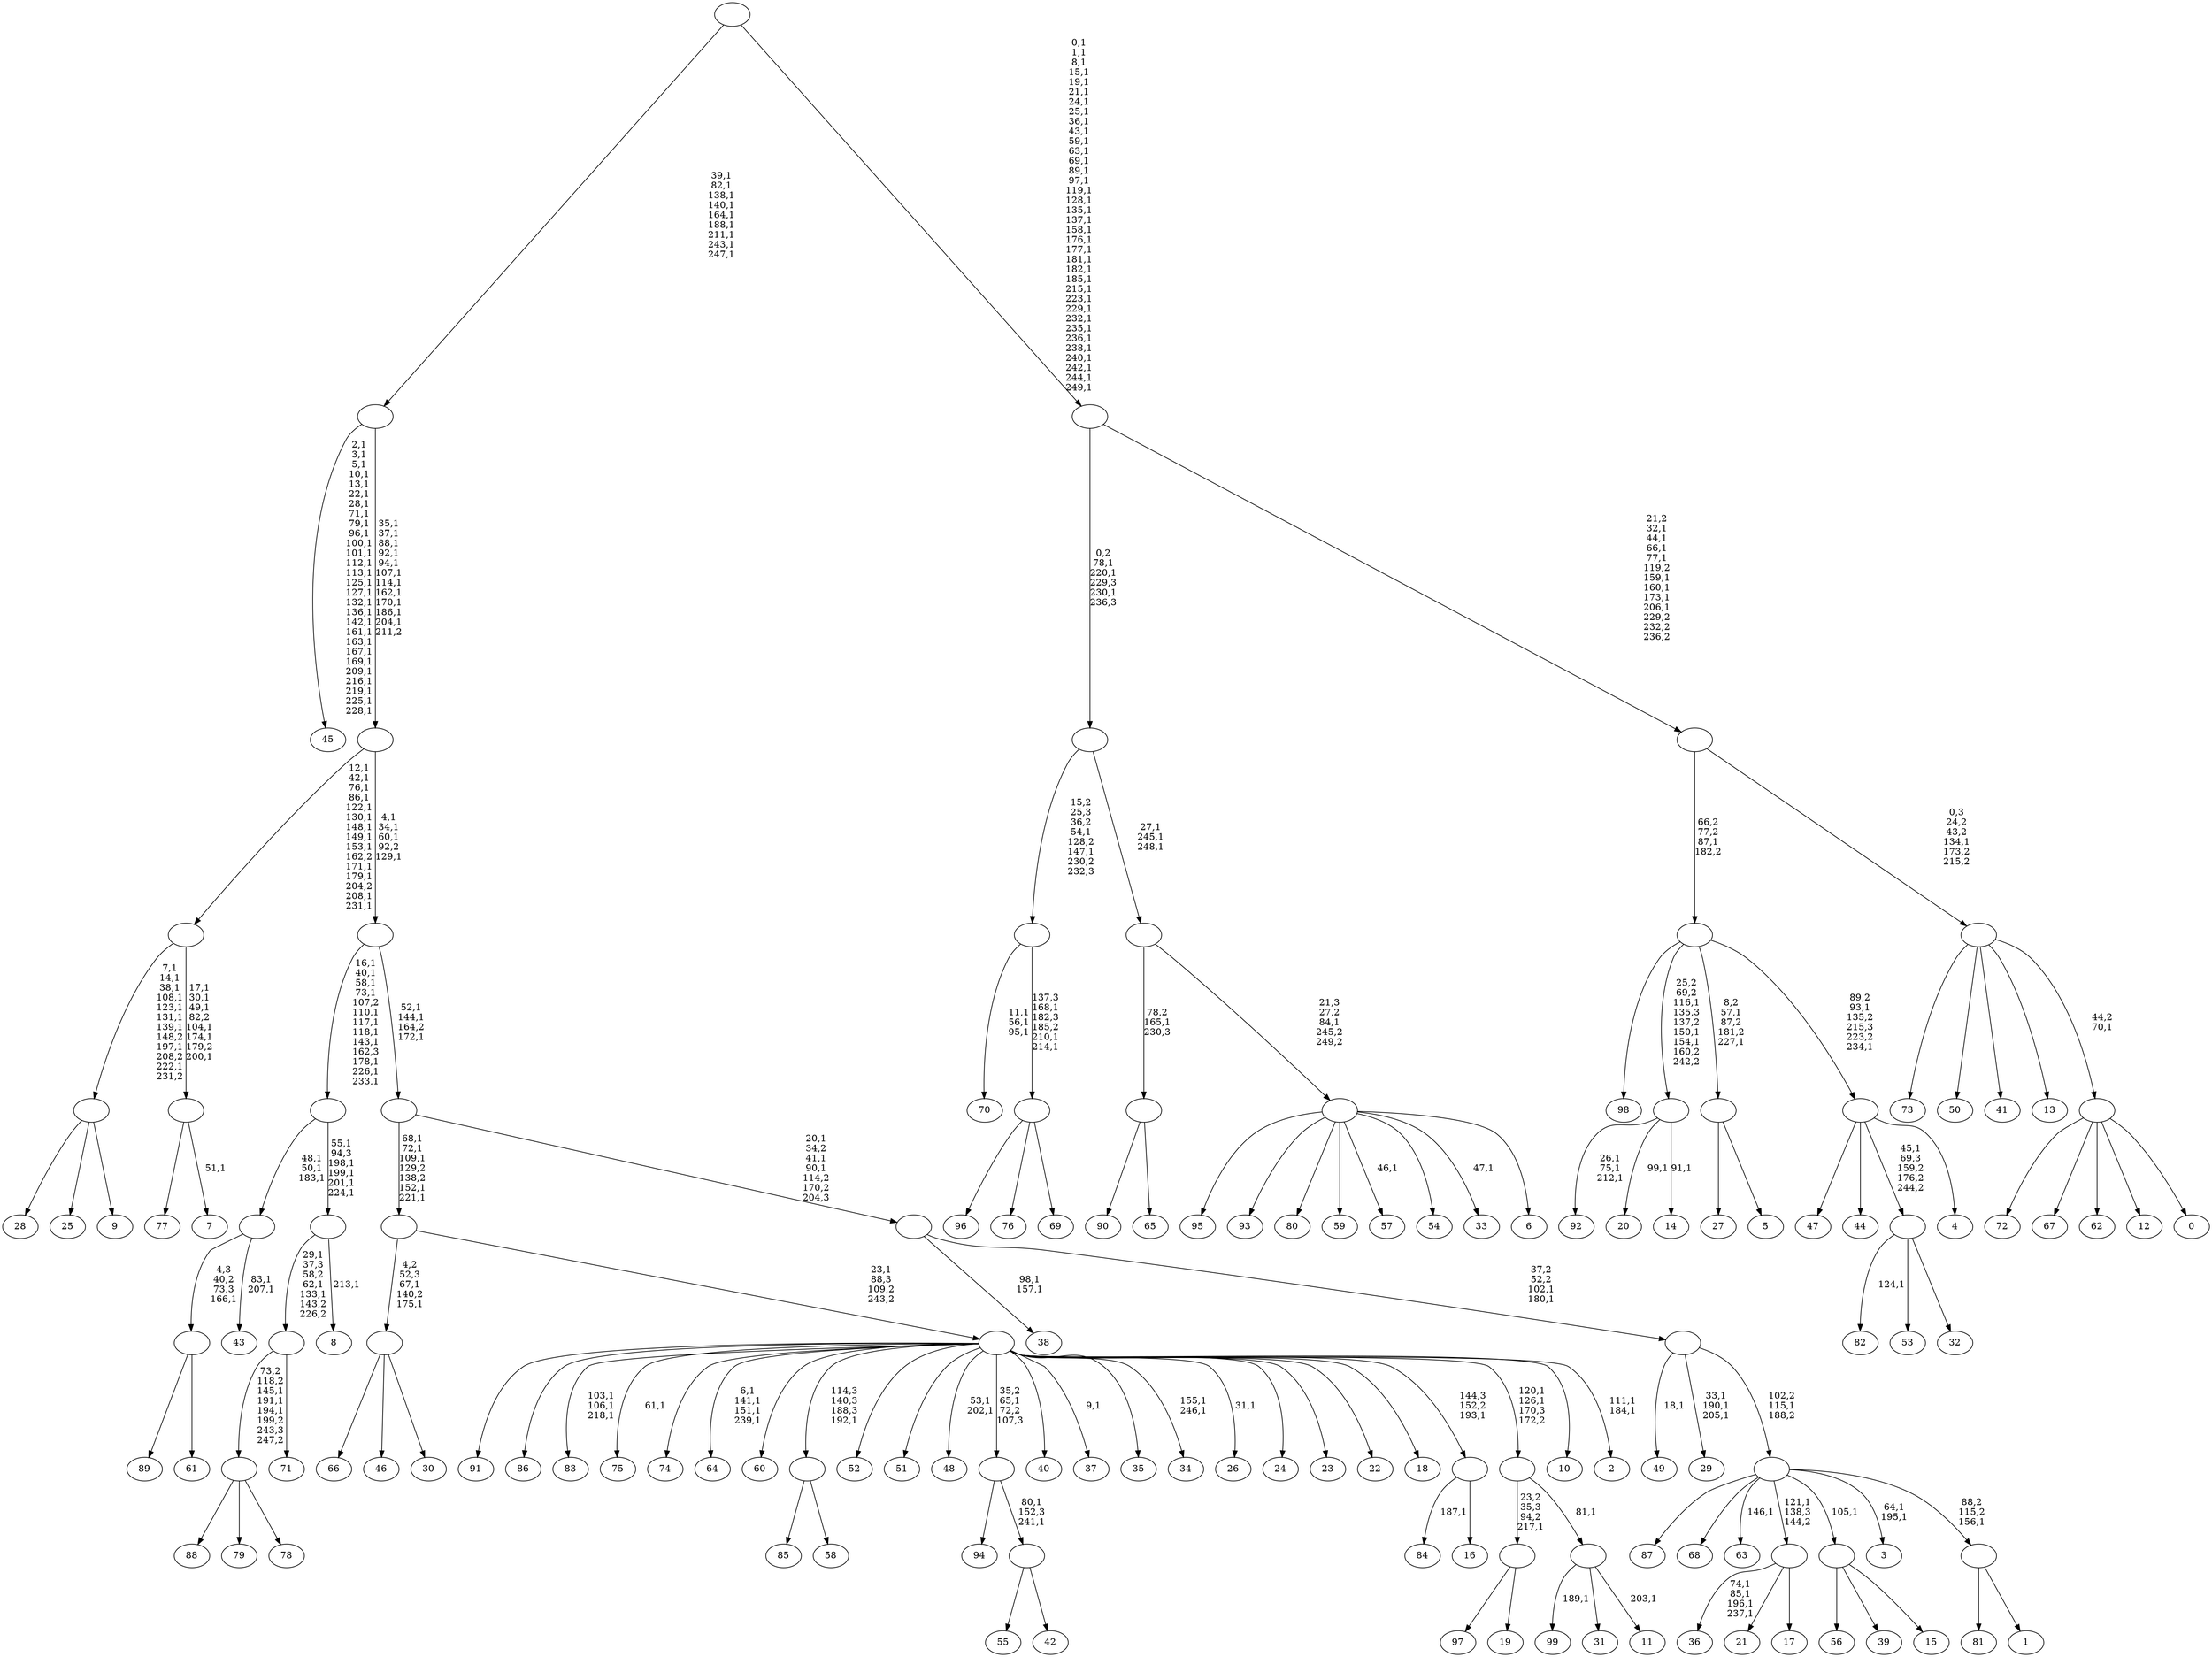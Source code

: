 digraph T {
	350 [label="99"]
	348 [label="98"]
	347 [label="97"]
	346 [label="96"]
	345 [label="95"]
	344 [label="94"]
	343 [label="93"]
	342 [label="92"]
	338 [label="91"]
	337 [label="90"]
	336 [label="89"]
	335 [label="88"]
	334 [label="87"]
	333 [label="86"]
	332 [label="85"]
	331 [label="84"]
	329 [label="83"]
	325 [label="82"]
	323 [label="81"]
	322 [label="80"]
	321 [label="79"]
	320 [label="78"]
	319 [label=""]
	316 [label="77"]
	315 [label="76"]
	314 [label="75"]
	312 [label="74"]
	311 [label="73"]
	310 [label="72"]
	309 [label="71"]
	308 [label=""]
	305 [label="70"]
	301 [label="69"]
	300 [label=""]
	297 [label=""]
	295 [label="68"]
	294 [label="67"]
	293 [label="66"]
	292 [label="65"]
	291 [label=""]
	290 [label="64"]
	285 [label="63"]
	283 [label="62"]
	282 [label="61"]
	281 [label=""]
	280 [label="60"]
	279 [label="59"]
	278 [label="58"]
	277 [label=""]
	276 [label="57"]
	274 [label="56"]
	273 [label="55"]
	272 [label="54"]
	271 [label="53"]
	270 [label="52"]
	269 [label="51"]
	268 [label="50"]
	267 [label="49"]
	265 [label="48"]
	262 [label="47"]
	261 [label="46"]
	260 [label="45"]
	231 [label="44"]
	230 [label="43"]
	227 [label=""]
	224 [label="42"]
	223 [label=""]
	221 [label=""]
	220 [label="41"]
	219 [label="40"]
	218 [label="39"]
	217 [label="38"]
	214 [label="37"]
	212 [label="36"]
	207 [label="35"]
	206 [label="34"]
	203 [label="33"]
	201 [label="32"]
	200 [label=""]
	199 [label="31"]
	198 [label="30"]
	197 [label=""]
	195 [label="29"]
	191 [label="28"]
	190 [label="27"]
	189 [label="26"]
	187 [label="25"]
	186 [label="24"]
	185 [label="23"]
	184 [label="22"]
	183 [label="21"]
	182 [label="20"]
	180 [label="19"]
	179 [label=""]
	178 [label="18"]
	177 [label="17"]
	176 [label=""]
	175 [label="16"]
	174 [label=""]
	173 [label="15"]
	172 [label=""]
	171 [label="14"]
	169 [label=""]
	166 [label="13"]
	165 [label="12"]
	164 [label="11"]
	162 [label=""]
	161 [label=""]
	159 [label="10"]
	158 [label="9"]
	157 [label=""]
	148 [label="8"]
	146 [label=""]
	141 [label=""]
	130 [label="7"]
	128 [label=""]
	122 [label=""]
	109 [label="6"]
	108 [label=""]
	107 [label=""]
	104 [label=""]
	101 [label="5"]
	100 [label=""]
	98 [label="4"]
	97 [label=""]
	95 [label=""]
	94 [label="3"]
	91 [label="2"]
	88 [label=""]
	87 [label=""]
	82 [label="1"]
	81 [label=""]
	80 [label=""]
	79 [label=""]
	77 [label=""]
	74 [label=""]
	71 [label=""]
	67 [label=""]
	56 [label=""]
	47 [label="0"]
	46 [label=""]
	45 [label=""]
	44 [label=""]
	36 [label=""]
	0 [label=""]
	319 -> 335 [label=""]
	319 -> 321 [label=""]
	319 -> 320 [label=""]
	308 -> 319 [label="73,2\n118,2\n145,1\n191,1\n194,1\n199,2\n243,3\n247,2"]
	308 -> 309 [label=""]
	300 -> 346 [label=""]
	300 -> 315 [label=""]
	300 -> 301 [label=""]
	297 -> 300 [label="137,3\n168,1\n182,3\n185,2\n210,1\n214,1"]
	297 -> 305 [label="11,1\n56,1\n95,1"]
	291 -> 337 [label=""]
	291 -> 292 [label=""]
	281 -> 336 [label=""]
	281 -> 282 [label=""]
	277 -> 332 [label=""]
	277 -> 278 [label=""]
	227 -> 230 [label="83,1\n207,1"]
	227 -> 281 [label="4,3\n40,2\n73,3\n166,1"]
	223 -> 273 [label=""]
	223 -> 224 [label=""]
	221 -> 223 [label="80,1\n152,3\n241,1"]
	221 -> 344 [label=""]
	200 -> 325 [label="124,1"]
	200 -> 271 [label=""]
	200 -> 201 [label=""]
	197 -> 293 [label=""]
	197 -> 261 [label=""]
	197 -> 198 [label=""]
	179 -> 347 [label=""]
	179 -> 180 [label=""]
	176 -> 212 [label="74,1\n85,1\n196,1\n237,1"]
	176 -> 183 [label=""]
	176 -> 177 [label=""]
	174 -> 331 [label="187,1"]
	174 -> 175 [label=""]
	172 -> 274 [label=""]
	172 -> 218 [label=""]
	172 -> 173 [label=""]
	169 -> 171 [label="91,1"]
	169 -> 182 [label="99,1"]
	169 -> 342 [label="26,1\n75,1\n212,1"]
	162 -> 164 [label="203,1"]
	162 -> 350 [label="189,1"]
	162 -> 199 [label=""]
	161 -> 179 [label="23,2\n35,3\n94,2\n217,1"]
	161 -> 162 [label="81,1"]
	157 -> 191 [label=""]
	157 -> 187 [label=""]
	157 -> 158 [label=""]
	146 -> 148 [label="213,1"]
	146 -> 308 [label="29,1\n37,3\n58,2\n62,1\n133,1\n143,2\n226,2"]
	141 -> 146 [label="55,1\n94,3\n198,1\n199,1\n201,1\n224,1"]
	141 -> 227 [label="48,1\n50,1\n183,1"]
	128 -> 130 [label="51,1"]
	128 -> 316 [label=""]
	122 -> 128 [label="17,1\n30,1\n49,1\n82,2\n104,1\n174,1\n179,2\n200,1"]
	122 -> 157 [label="7,1\n14,1\n38,1\n108,1\n123,1\n131,1\n139,1\n148,2\n197,1\n208,2\n222,1\n231,2"]
	108 -> 203 [label="47,1"]
	108 -> 276 [label="46,1"]
	108 -> 345 [label=""]
	108 -> 343 [label=""]
	108 -> 322 [label=""]
	108 -> 279 [label=""]
	108 -> 272 [label=""]
	108 -> 109 [label=""]
	107 -> 291 [label="78,2\n165,1\n230,3"]
	107 -> 108 [label="21,3\n27,2\n84,1\n245,2\n249,2"]
	104 -> 107 [label="27,1\n245,1\n248,1"]
	104 -> 297 [label="15,2\n25,3\n36,2\n54,1\n128,2\n147,1\n230,2\n232,3"]
	100 -> 190 [label=""]
	100 -> 101 [label=""]
	97 -> 262 [label=""]
	97 -> 231 [label=""]
	97 -> 200 [label="45,1\n69,3\n159,2\n176,2\n244,2"]
	97 -> 98 [label=""]
	95 -> 97 [label="89,2\n93,1\n135,2\n215,3\n223,2\n234,1"]
	95 -> 100 [label="8,2\n57,1\n87,2\n181,2\n227,1"]
	95 -> 169 [label="25,2\n69,2\n116,1\n135,3\n137,2\n150,1\n154,1\n160,2\n242,2"]
	95 -> 348 [label=""]
	88 -> 91 [label="111,1\n184,1"]
	88 -> 161 [label="120,1\n126,1\n170,3\n172,2"]
	88 -> 189 [label="31,1"]
	88 -> 206 [label="155,1\n246,1"]
	88 -> 214 [label="9,1"]
	88 -> 265 [label="53,1\n202,1"]
	88 -> 290 [label="6,1\n141,1\n151,1\n239,1"]
	88 -> 314 [label="61,1"]
	88 -> 329 [label="103,1\n106,1\n218,1"]
	88 -> 338 [label=""]
	88 -> 333 [label=""]
	88 -> 312 [label=""]
	88 -> 280 [label=""]
	88 -> 277 [label="114,3\n140,3\n188,3\n192,1"]
	88 -> 270 [label=""]
	88 -> 269 [label=""]
	88 -> 221 [label="35,2\n65,1\n72,2\n107,3"]
	88 -> 219 [label=""]
	88 -> 207 [label=""]
	88 -> 186 [label=""]
	88 -> 185 [label=""]
	88 -> 184 [label=""]
	88 -> 178 [label=""]
	88 -> 174 [label="144,3\n152,2\n193,1"]
	88 -> 159 [label=""]
	87 -> 197 [label="4,2\n52,3\n67,1\n140,2\n175,1"]
	87 -> 88 [label="23,1\n88,3\n109,2\n243,2"]
	81 -> 323 [label=""]
	81 -> 82 [label=""]
	80 -> 94 [label="64,1\n195,1"]
	80 -> 285 [label="146,1"]
	80 -> 334 [label=""]
	80 -> 295 [label=""]
	80 -> 176 [label="121,1\n138,3\n144,2"]
	80 -> 172 [label="105,1"]
	80 -> 81 [label="88,2\n115,2\n156,1"]
	79 -> 195 [label="33,1\n190,1\n205,1"]
	79 -> 267 [label="18,1"]
	79 -> 80 [label="102,2\n115,1\n188,2"]
	77 -> 79 [label="37,2\n52,2\n102,1\n180,1"]
	77 -> 217 [label="98,1\n157,1"]
	74 -> 77 [label="20,1\n34,2\n41,1\n90,1\n114,2\n170,2\n204,3"]
	74 -> 87 [label="68,1\n72,1\n109,1\n129,2\n138,2\n152,1\n221,1"]
	71 -> 74 [label="52,1\n144,1\n164,2\n172,1"]
	71 -> 141 [label="16,1\n40,1\n58,1\n73,1\n107,2\n110,1\n117,1\n118,1\n143,1\n162,3\n178,1\n226,1\n233,1"]
	67 -> 71 [label="4,1\n34,1\n60,1\n92,2\n129,1"]
	67 -> 122 [label="12,1\n42,1\n76,1\n86,1\n122,1\n130,1\n148,1\n149,1\n153,1\n162,2\n171,1\n179,1\n204,2\n208,1\n231,1"]
	56 -> 67 [label="35,1\n37,1\n88,1\n92,1\n94,1\n107,1\n114,1\n162,1\n170,1\n186,1\n204,1\n211,2"]
	56 -> 260 [label="2,1\n3,1\n5,1\n10,1\n13,1\n22,1\n28,1\n71,1\n79,1\n96,1\n100,1\n101,1\n112,1\n113,1\n125,1\n127,1\n132,1\n136,1\n142,1\n161,1\n163,1\n167,1\n169,1\n209,1\n216,1\n219,1\n225,1\n228,1"]
	46 -> 310 [label=""]
	46 -> 294 [label=""]
	46 -> 283 [label=""]
	46 -> 165 [label=""]
	46 -> 47 [label=""]
	45 -> 311 [label=""]
	45 -> 268 [label=""]
	45 -> 220 [label=""]
	45 -> 166 [label=""]
	45 -> 46 [label="44,2\n70,1"]
	44 -> 95 [label="66,2\n77,2\n87,1\n182,2"]
	44 -> 45 [label="0,3\n24,2\n43,2\n134,1\n173,2\n215,2"]
	36 -> 44 [label="21,2\n32,1\n44,1\n66,1\n77,1\n119,2\n159,1\n160,1\n173,1\n206,1\n229,2\n232,2\n236,2"]
	36 -> 104 [label="0,2\n78,1\n220,1\n229,3\n230,1\n236,3"]
	0 -> 36 [label="0,1\n1,1\n8,1\n15,1\n19,1\n21,1\n24,1\n25,1\n36,1\n43,1\n59,1\n63,1\n69,1\n89,1\n97,1\n119,1\n128,1\n135,1\n137,1\n158,1\n176,1\n177,1\n181,1\n182,1\n185,1\n215,1\n223,1\n229,1\n232,1\n235,1\n236,1\n238,1\n240,1\n242,1\n244,1\n249,1"]
	0 -> 56 [label="39,1\n82,1\n138,1\n140,1\n164,1\n188,1\n211,1\n243,1\n247,1"]
}
